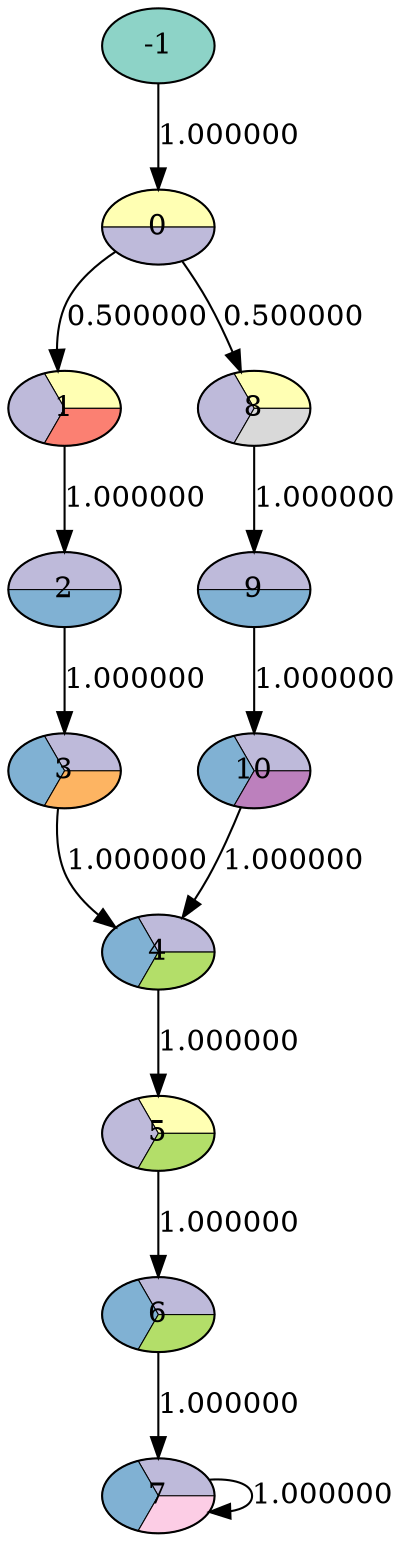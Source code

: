 digraph statespace {
node [colorscheme="set312" style=wedged]
-1 [style=filled fillcolor=1]
0 [fillcolor="2:3"]
-1 -> 0 [ label="1.000000" ];
1 [fillcolor="2:3:4"]
0 -> 1 [ label="0.500000" ];
2 [fillcolor="3:5"]
1 -> 2 [ label="1.000000" ];
3 [fillcolor="3:5:6"]
2 -> 3 [ label="1.000000" ];
4 [fillcolor="3:5:7"]
3 -> 4 [ label="1.000000" ];
5 [fillcolor="2:3:7"]
4 -> 5 [ label="1.000000" ];
6 [fillcolor="3:5:7"]
5 -> 6 [ label="1.000000" ];
7 [fillcolor="3:5:8"]
6 -> 7 [ label="1.000000" ];
7 -> 7 [ label="1.000000" ];
8 [fillcolor="2:3:9"]
0 -> 8 [ label="0.500000" ];
9 [fillcolor="3:5"]
8 -> 9 [ label="1.000000" ];
10 [fillcolor="3:5:10"]
9 -> 10 [ label="1.000000" ];
10 -> 4 [ label="1.000000" ];
}
